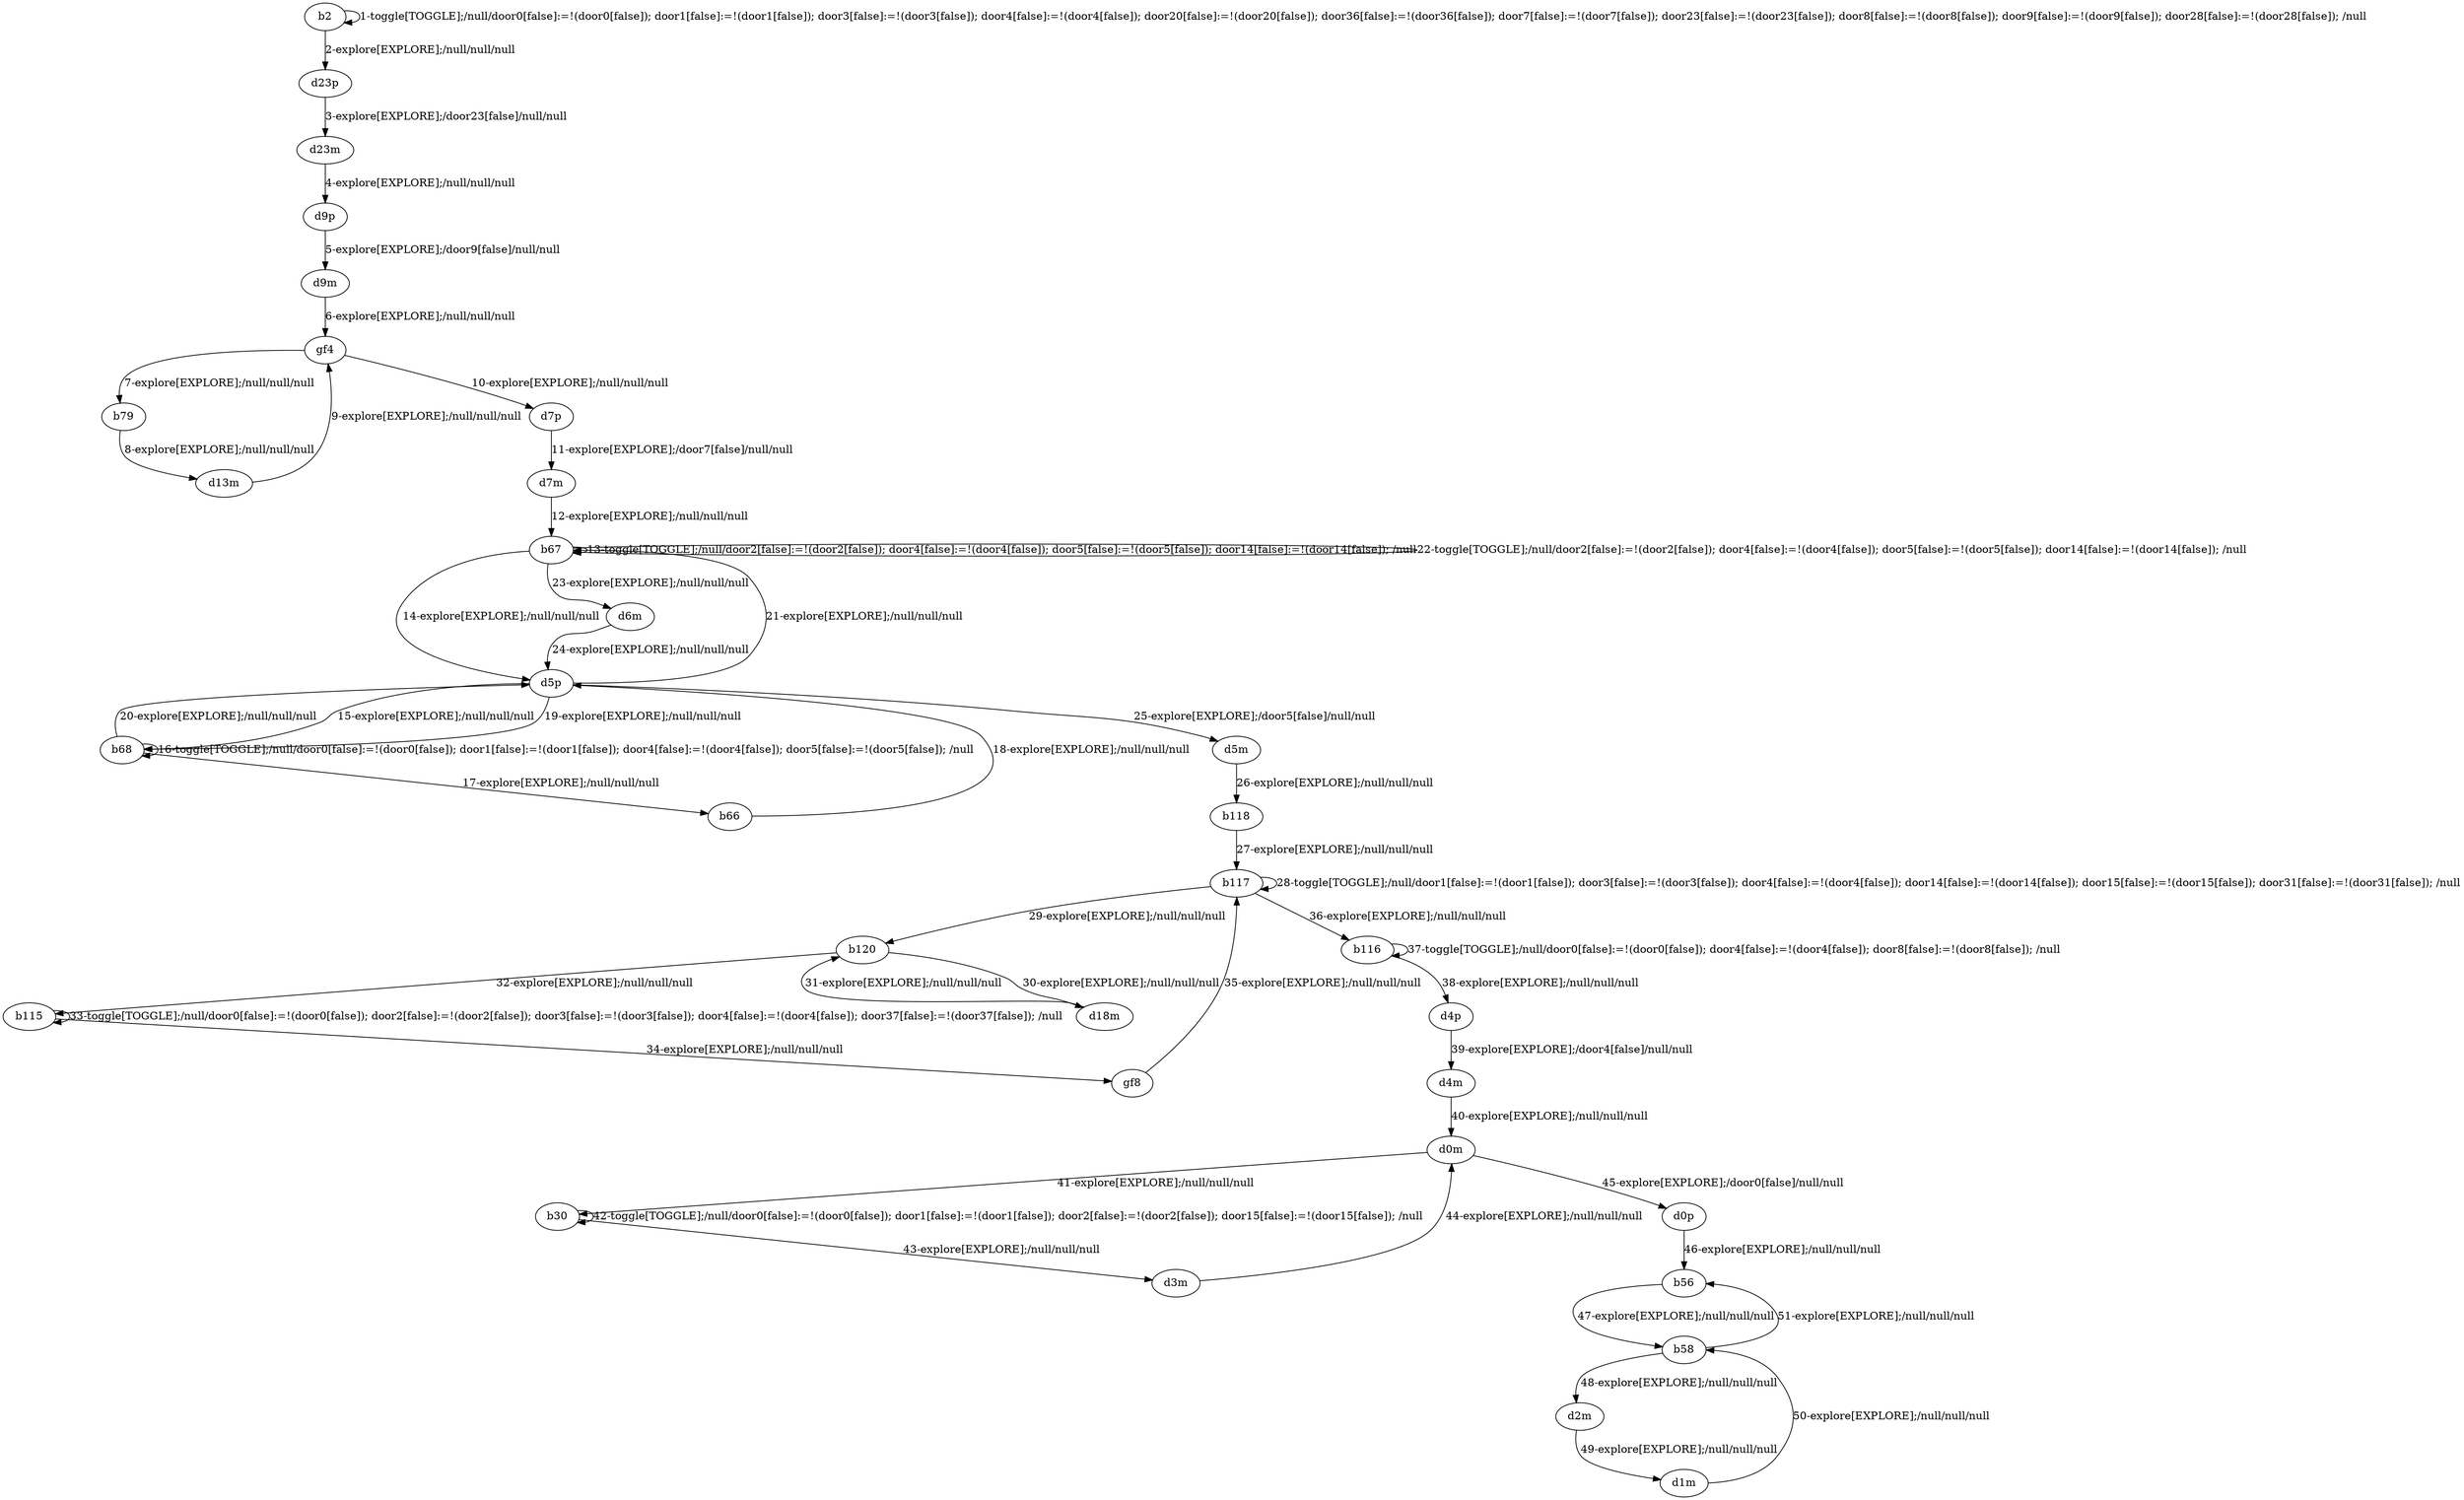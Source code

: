 # Total number of goals covered by this test: 2
# b58 --> b56
# d1m --> b58

digraph g {
"b2" -> "b2" [label = "1-toggle[TOGGLE];/null/door0[false]:=!(door0[false]); door1[false]:=!(door1[false]); door3[false]:=!(door3[false]); door4[false]:=!(door4[false]); door20[false]:=!(door20[false]); door36[false]:=!(door36[false]); door7[false]:=!(door7[false]); door23[false]:=!(door23[false]); door8[false]:=!(door8[false]); door9[false]:=!(door9[false]); door28[false]:=!(door28[false]); /null"];
"b2" -> "d23p" [label = "2-explore[EXPLORE];/null/null/null"];
"d23p" -> "d23m" [label = "3-explore[EXPLORE];/door23[false]/null/null"];
"d23m" -> "d9p" [label = "4-explore[EXPLORE];/null/null/null"];
"d9p" -> "d9m" [label = "5-explore[EXPLORE];/door9[false]/null/null"];
"d9m" -> "gf4" [label = "6-explore[EXPLORE];/null/null/null"];
"gf4" -> "b79" [label = "7-explore[EXPLORE];/null/null/null"];
"b79" -> "d13m" [label = "8-explore[EXPLORE];/null/null/null"];
"d13m" -> "gf4" [label = "9-explore[EXPLORE];/null/null/null"];
"gf4" -> "d7p" [label = "10-explore[EXPLORE];/null/null/null"];
"d7p" -> "d7m" [label = "11-explore[EXPLORE];/door7[false]/null/null"];
"d7m" -> "b67" [label = "12-explore[EXPLORE];/null/null/null"];
"b67" -> "b67" [label = "13-toggle[TOGGLE];/null/door2[false]:=!(door2[false]); door4[false]:=!(door4[false]); door5[false]:=!(door5[false]); door14[false]:=!(door14[false]); /null"];
"b67" -> "d5p" [label = "14-explore[EXPLORE];/null/null/null"];
"d5p" -> "b68" [label = "15-explore[EXPLORE];/null/null/null"];
"b68" -> "b68" [label = "16-toggle[TOGGLE];/null/door0[false]:=!(door0[false]); door1[false]:=!(door1[false]); door4[false]:=!(door4[false]); door5[false]:=!(door5[false]); /null"];
"b68" -> "b66" [label = "17-explore[EXPLORE];/null/null/null"];
"b66" -> "d5p" [label = "18-explore[EXPLORE];/null/null/null"];
"d5p" -> "b68" [label = "19-explore[EXPLORE];/null/null/null"];
"b68" -> "d5p" [label = "20-explore[EXPLORE];/null/null/null"];
"d5p" -> "b67" [label = "21-explore[EXPLORE];/null/null/null"];
"b67" -> "b67" [label = "22-toggle[TOGGLE];/null/door2[false]:=!(door2[false]); door4[false]:=!(door4[false]); door5[false]:=!(door5[false]); door14[false]:=!(door14[false]); /null"];
"b67" -> "d6m" [label = "23-explore[EXPLORE];/null/null/null"];
"d6m" -> "d5p" [label = "24-explore[EXPLORE];/null/null/null"];
"d5p" -> "d5m" [label = "25-explore[EXPLORE];/door5[false]/null/null"];
"d5m" -> "b118" [label = "26-explore[EXPLORE];/null/null/null"];
"b118" -> "b117" [label = "27-explore[EXPLORE];/null/null/null"];
"b117" -> "b117" [label = "28-toggle[TOGGLE];/null/door1[false]:=!(door1[false]); door3[false]:=!(door3[false]); door4[false]:=!(door4[false]); door14[false]:=!(door14[false]); door15[false]:=!(door15[false]); door31[false]:=!(door31[false]); /null"];
"b117" -> "b120" [label = "29-explore[EXPLORE];/null/null/null"];
"b120" -> "d18m" [label = "30-explore[EXPLORE];/null/null/null"];
"d18m" -> "b120" [label = "31-explore[EXPLORE];/null/null/null"];
"b120" -> "b115" [label = "32-explore[EXPLORE];/null/null/null"];
"b115" -> "b115" [label = "33-toggle[TOGGLE];/null/door0[false]:=!(door0[false]); door2[false]:=!(door2[false]); door3[false]:=!(door3[false]); door4[false]:=!(door4[false]); door37[false]:=!(door37[false]); /null"];
"b115" -> "gf8" [label = "34-explore[EXPLORE];/null/null/null"];
"gf8" -> "b117" [label = "35-explore[EXPLORE];/null/null/null"];
"b117" -> "b116" [label = "36-explore[EXPLORE];/null/null/null"];
"b116" -> "b116" [label = "37-toggle[TOGGLE];/null/door0[false]:=!(door0[false]); door4[false]:=!(door4[false]); door8[false]:=!(door8[false]); /null"];
"b116" -> "d4p" [label = "38-explore[EXPLORE];/null/null/null"];
"d4p" -> "d4m" [label = "39-explore[EXPLORE];/door4[false]/null/null"];
"d4m" -> "d0m" [label = "40-explore[EXPLORE];/null/null/null"];
"d0m" -> "b30" [label = "41-explore[EXPLORE];/null/null/null"];
"b30" -> "b30" [label = "42-toggle[TOGGLE];/null/door0[false]:=!(door0[false]); door1[false]:=!(door1[false]); door2[false]:=!(door2[false]); door15[false]:=!(door15[false]); /null"];
"b30" -> "d3m" [label = "43-explore[EXPLORE];/null/null/null"];
"d3m" -> "d0m" [label = "44-explore[EXPLORE];/null/null/null"];
"d0m" -> "d0p" [label = "45-explore[EXPLORE];/door0[false]/null/null"];
"d0p" -> "b56" [label = "46-explore[EXPLORE];/null/null/null"];
"b56" -> "b58" [label = "47-explore[EXPLORE];/null/null/null"];
"b58" -> "d2m" [label = "48-explore[EXPLORE];/null/null/null"];
"d2m" -> "d1m" [label = "49-explore[EXPLORE];/null/null/null"];
"d1m" -> "b58" [label = "50-explore[EXPLORE];/null/null/null"];
"b58" -> "b56" [label = "51-explore[EXPLORE];/null/null/null"];
}